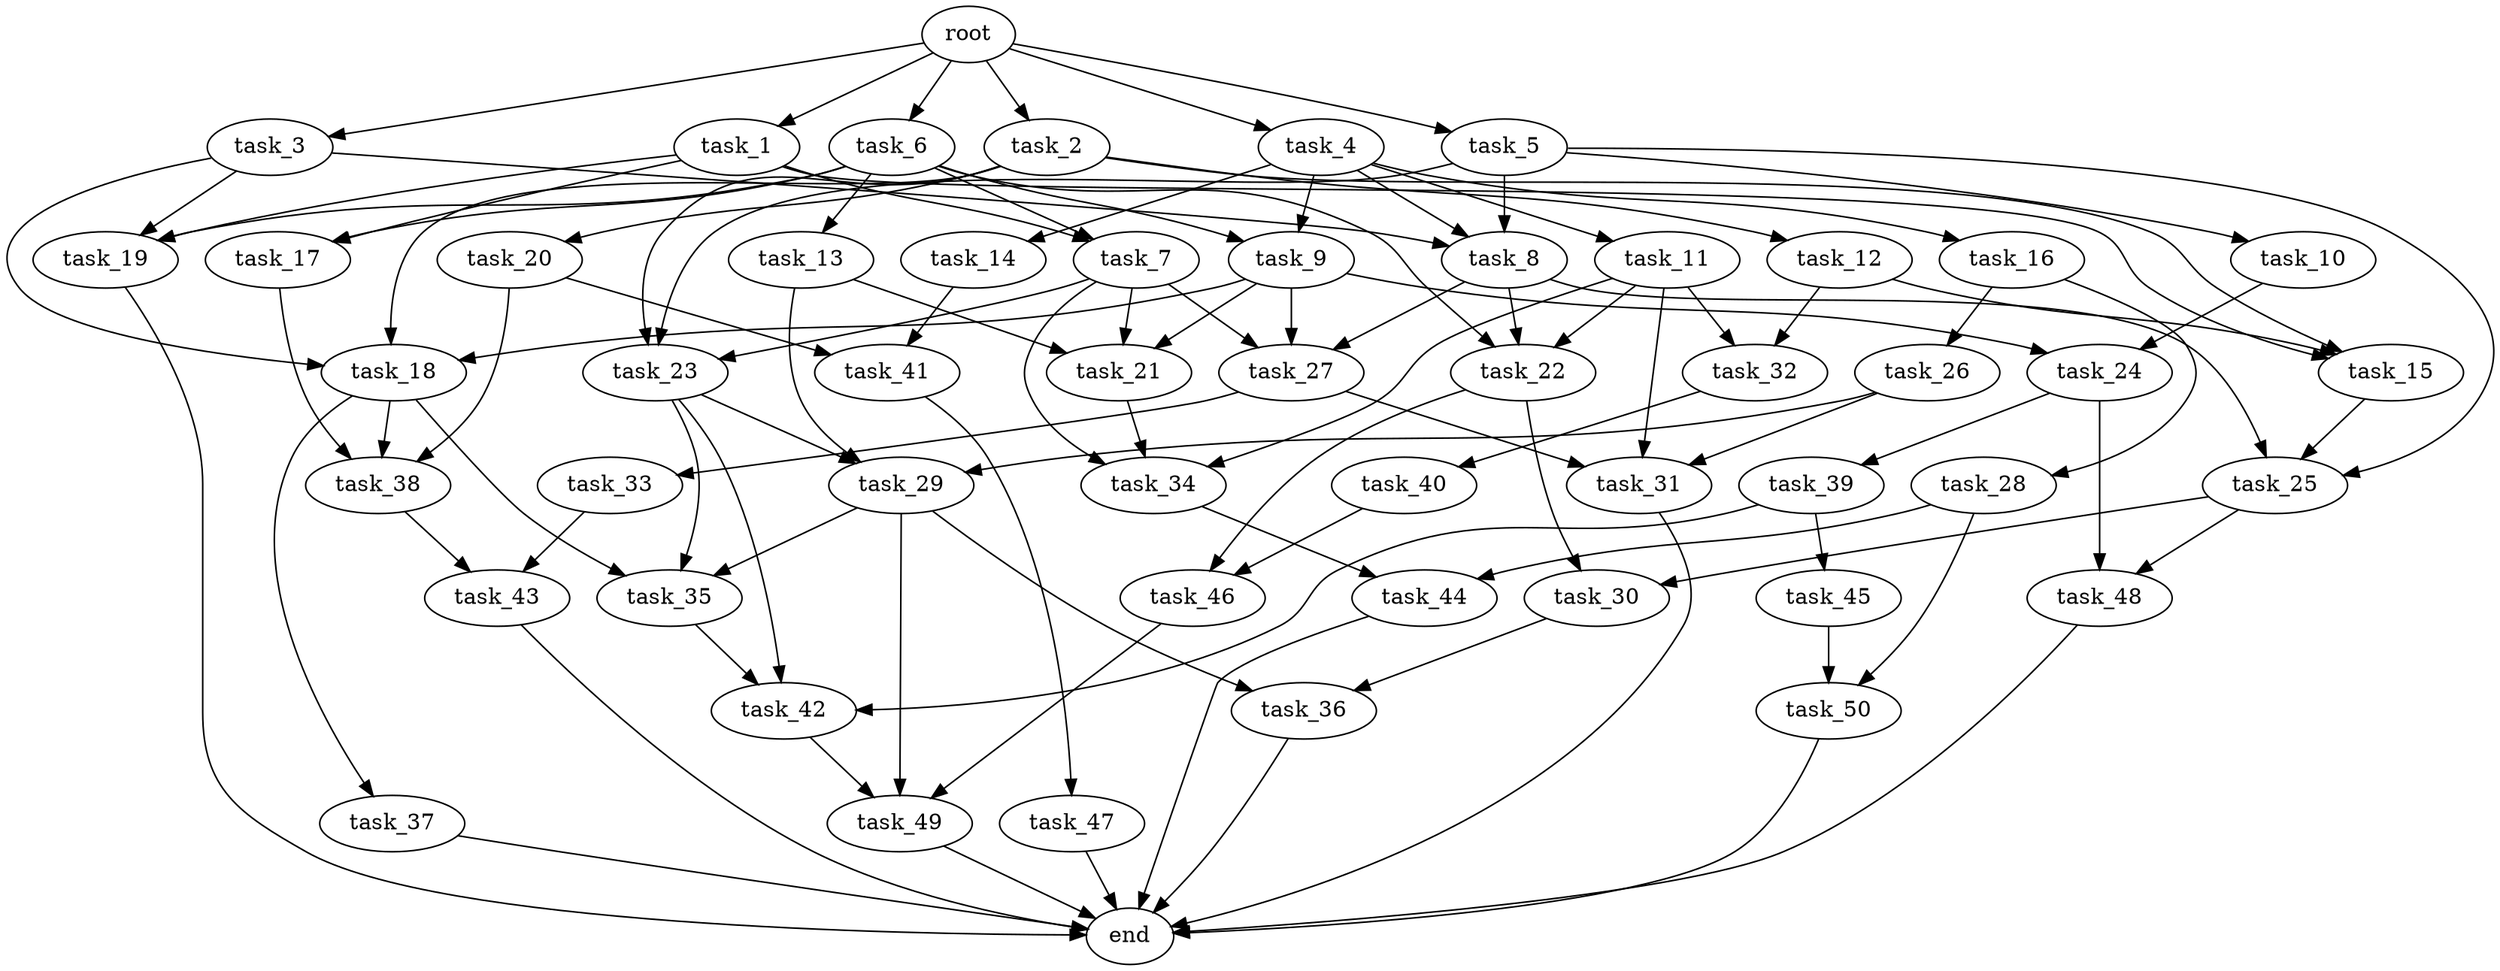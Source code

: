 digraph G {
  root [size="0.000000e+00"];
  task_1 [size="7.517507e+09"];
  task_2 [size="1.775260e+09"];
  task_3 [size="1.446809e+09"];
  task_4 [size="3.619292e+08"];
  task_5 [size="8.034571e+08"];
  task_6 [size="2.002269e+09"];
  task_7 [size="6.970586e+09"];
  task_8 [size="8.920696e+09"];
  task_9 [size="4.258432e+09"];
  task_10 [size="5.779721e+09"];
  task_11 [size="1.487890e+09"];
  task_12 [size="8.098749e+09"];
  task_13 [size="1.120247e+09"];
  task_14 [size="8.913780e+08"];
  task_15 [size="4.202867e+09"];
  task_16 [size="5.853096e+09"];
  task_17 [size="1.892302e+09"];
  task_18 [size="3.696240e+09"];
  task_19 [size="6.782760e+09"];
  task_20 [size="2.129662e+09"];
  task_21 [size="7.639414e+08"];
  task_22 [size="7.646790e+09"];
  task_23 [size="4.784423e+09"];
  task_24 [size="2.168279e+09"];
  task_25 [size="3.210046e+09"];
  task_26 [size="3.933755e+09"];
  task_27 [size="1.326914e+09"];
  task_28 [size="7.978626e+09"];
  task_29 [size="7.237256e+09"];
  task_30 [size="4.774936e+09"];
  task_31 [size="2.322196e+09"];
  task_32 [size="3.294911e+09"];
  task_33 [size="3.315497e+09"];
  task_34 [size="4.235833e+09"];
  task_35 [size="1.717474e+09"];
  task_36 [size="1.358379e+09"];
  task_37 [size="6.755692e+09"];
  task_38 [size="7.755745e+09"];
  task_39 [size="9.561089e+09"];
  task_40 [size="2.536558e+09"];
  task_41 [size="5.042304e+09"];
  task_42 [size="1.138250e+09"];
  task_43 [size="5.585747e+09"];
  task_44 [size="4.032906e+09"];
  task_45 [size="8.545082e+09"];
  task_46 [size="5.892748e+09"];
  task_47 [size="2.904538e+09"];
  task_48 [size="3.684530e+09"];
  task_49 [size="4.521124e+09"];
  task_50 [size="5.706284e+09"];
  end [size="0.000000e+00"];

  root -> task_1 [size="1.000000e-12"];
  root -> task_2 [size="1.000000e-12"];
  root -> task_3 [size="1.000000e-12"];
  root -> task_4 [size="1.000000e-12"];
  root -> task_5 [size="1.000000e-12"];
  root -> task_6 [size="1.000000e-12"];
  task_1 -> task_7 [size="3.485293e+08"];
  task_1 -> task_15 [size="1.400956e+08"];
  task_1 -> task_17 [size="9.461508e+07"];
  task_1 -> task_19 [size="2.260920e+08"];
  task_2 -> task_12 [size="8.098749e+08"];
  task_2 -> task_15 [size="1.400956e+08"];
  task_2 -> task_18 [size="1.232080e+08"];
  task_2 -> task_20 [size="2.129662e+08"];
  task_2 -> task_23 [size="1.594808e+08"];
  task_3 -> task_8 [size="2.973565e+08"];
  task_3 -> task_18 [size="1.232080e+08"];
  task_3 -> task_19 [size="2.260920e+08"];
  task_4 -> task_8 [size="2.973565e+08"];
  task_4 -> task_9 [size="2.129216e+08"];
  task_4 -> task_11 [size="1.487890e+08"];
  task_4 -> task_14 [size="8.913780e+07"];
  task_4 -> task_16 [size="5.853096e+08"];
  task_5 -> task_8 [size="2.973565e+08"];
  task_5 -> task_10 [size="5.779721e+08"];
  task_5 -> task_23 [size="1.594808e+08"];
  task_5 -> task_25 [size="1.070015e+08"];
  task_6 -> task_7 [size="3.485293e+08"];
  task_6 -> task_9 [size="2.129216e+08"];
  task_6 -> task_13 [size="1.120247e+08"];
  task_6 -> task_17 [size="9.461508e+07"];
  task_6 -> task_19 [size="2.260920e+08"];
  task_6 -> task_22 [size="2.548930e+08"];
  task_7 -> task_21 [size="2.546471e+07"];
  task_7 -> task_23 [size="1.594808e+08"];
  task_7 -> task_27 [size="4.423047e+07"];
  task_7 -> task_34 [size="1.411944e+08"];
  task_8 -> task_22 [size="2.548930e+08"];
  task_8 -> task_25 [size="1.070015e+08"];
  task_8 -> task_27 [size="4.423047e+07"];
  task_9 -> task_18 [size="1.232080e+08"];
  task_9 -> task_21 [size="2.546471e+07"];
  task_9 -> task_24 [size="1.084139e+08"];
  task_9 -> task_27 [size="4.423047e+07"];
  task_10 -> task_24 [size="1.084139e+08"];
  task_11 -> task_22 [size="2.548930e+08"];
  task_11 -> task_31 [size="7.740653e+07"];
  task_11 -> task_32 [size="1.647455e+08"];
  task_11 -> task_34 [size="1.411944e+08"];
  task_12 -> task_15 [size="1.400956e+08"];
  task_12 -> task_32 [size="1.647455e+08"];
  task_13 -> task_21 [size="2.546471e+07"];
  task_13 -> task_29 [size="2.412419e+08"];
  task_14 -> task_41 [size="2.521152e+08"];
  task_15 -> task_25 [size="1.070015e+08"];
  task_16 -> task_26 [size="3.933755e+08"];
  task_16 -> task_28 [size="7.978626e+08"];
  task_17 -> task_38 [size="2.585248e+08"];
  task_18 -> task_35 [size="5.724912e+07"];
  task_18 -> task_37 [size="6.755692e+08"];
  task_18 -> task_38 [size="2.585248e+08"];
  task_19 -> end [size="1.000000e-12"];
  task_20 -> task_38 [size="2.585248e+08"];
  task_20 -> task_41 [size="2.521152e+08"];
  task_21 -> task_34 [size="1.411944e+08"];
  task_22 -> task_30 [size="2.387468e+08"];
  task_22 -> task_46 [size="2.946374e+08"];
  task_23 -> task_29 [size="2.412419e+08"];
  task_23 -> task_35 [size="5.724912e+07"];
  task_23 -> task_42 [size="3.794167e+07"];
  task_24 -> task_39 [size="9.561089e+08"];
  task_24 -> task_48 [size="1.842265e+08"];
  task_25 -> task_30 [size="2.387468e+08"];
  task_25 -> task_48 [size="1.842265e+08"];
  task_26 -> task_29 [size="2.412419e+08"];
  task_26 -> task_31 [size="7.740653e+07"];
  task_27 -> task_31 [size="7.740653e+07"];
  task_27 -> task_33 [size="3.315497e+08"];
  task_28 -> task_44 [size="2.016453e+08"];
  task_28 -> task_50 [size="2.853142e+08"];
  task_29 -> task_35 [size="5.724912e+07"];
  task_29 -> task_36 [size="6.791894e+07"];
  task_29 -> task_49 [size="1.507041e+08"];
  task_30 -> task_36 [size="6.791894e+07"];
  task_31 -> end [size="1.000000e-12"];
  task_32 -> task_40 [size="2.536558e+08"];
  task_33 -> task_43 [size="2.792873e+08"];
  task_34 -> task_44 [size="2.016453e+08"];
  task_35 -> task_42 [size="3.794167e+07"];
  task_36 -> end [size="1.000000e-12"];
  task_37 -> end [size="1.000000e-12"];
  task_38 -> task_43 [size="2.792873e+08"];
  task_39 -> task_42 [size="3.794167e+07"];
  task_39 -> task_45 [size="8.545082e+08"];
  task_40 -> task_46 [size="2.946374e+08"];
  task_41 -> task_47 [size="2.904538e+08"];
  task_42 -> task_49 [size="1.507041e+08"];
  task_43 -> end [size="1.000000e-12"];
  task_44 -> end [size="1.000000e-12"];
  task_45 -> task_50 [size="2.853142e+08"];
  task_46 -> task_49 [size="1.507041e+08"];
  task_47 -> end [size="1.000000e-12"];
  task_48 -> end [size="1.000000e-12"];
  task_49 -> end [size="1.000000e-12"];
  task_50 -> end [size="1.000000e-12"];
}
